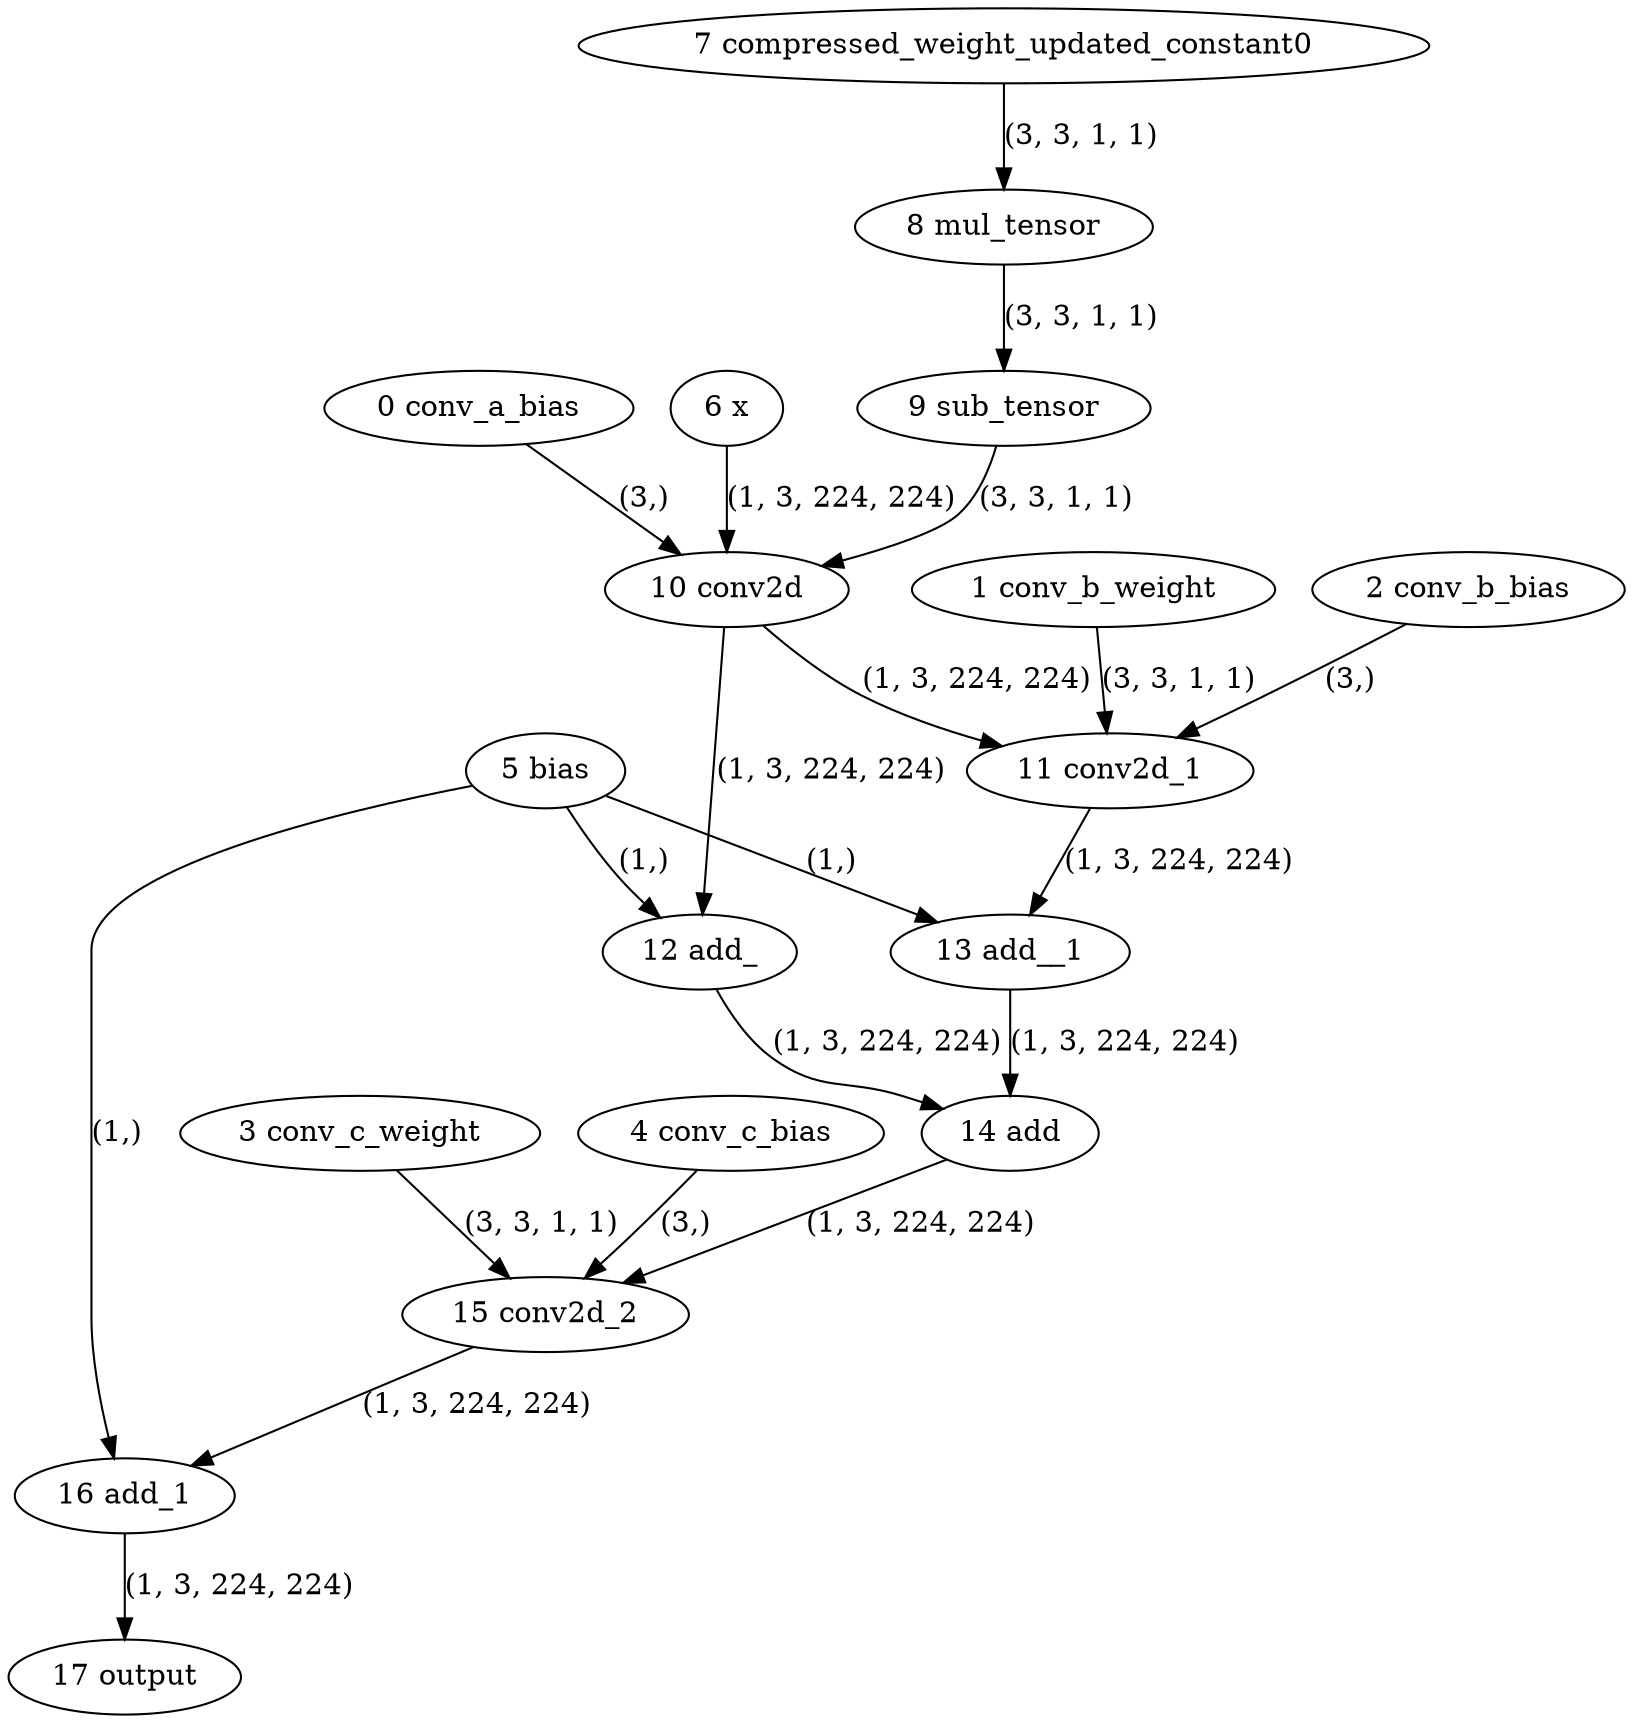 strict digraph  {
"0 conv_a_bias" [id=0, type=get_attr];
"1 conv_b_weight" [id=1, type=get_attr];
"2 conv_b_bias" [id=2, type=get_attr];
"3 conv_c_weight" [id=3, type=get_attr];
"4 conv_c_bias" [id=4, type=get_attr];
"5 bias" [id=5, type=get_attr];
"6 x" [id=6, type=input];
"7 compressed_weight_updated_constant0" [id=7, type=get_attr];
"8 mul_tensor" [id=8, type=mul];
"9 sub_tensor" [id=9, type=sub];
"10 conv2d" [id=10, type=conv2d];
"11 conv2d_1" [id=11, type=conv2d];
"12 add_" [id=12, type=add_];
"13 add__1" [id=13, type=add_];
"14 add" [id=14, type=add];
"15 conv2d_2" [id=15, type=conv2d];
"16 add_1" [id=16, type=add];
"17 output" [id=17, type=output];
"0 conv_a_bias" -> "10 conv2d"  [label="(3,)", style=solid];
"1 conv_b_weight" -> "11 conv2d_1"  [label="(3, 3, 1, 1)", style=solid];
"2 conv_b_bias" -> "11 conv2d_1"  [label="(3,)", style=solid];
"3 conv_c_weight" -> "15 conv2d_2"  [label="(3, 3, 1, 1)", style=solid];
"4 conv_c_bias" -> "15 conv2d_2"  [label="(3,)", style=solid];
"5 bias" -> "12 add_"  [label="(1,)", style=solid];
"5 bias" -> "13 add__1"  [label="(1,)", style=solid];
"5 bias" -> "16 add_1"  [label="(1,)", style=solid];
"6 x" -> "10 conv2d"  [label="(1, 3, 224, 224)", style=solid];
"7 compressed_weight_updated_constant0" -> "8 mul_tensor"  [label="(3, 3, 1, 1)", style=solid];
"8 mul_tensor" -> "9 sub_tensor"  [label="(3, 3, 1, 1)", style=solid];
"9 sub_tensor" -> "10 conv2d"  [label="(3, 3, 1, 1)", style=solid];
"10 conv2d" -> "11 conv2d_1"  [label="(1, 3, 224, 224)", style=solid];
"10 conv2d" -> "12 add_"  [label="(1, 3, 224, 224)", style=solid];
"11 conv2d_1" -> "13 add__1"  [label="(1, 3, 224, 224)", style=solid];
"12 add_" -> "14 add"  [label="(1, 3, 224, 224)", style=solid];
"13 add__1" -> "14 add"  [label="(1, 3, 224, 224)", style=solid];
"14 add" -> "15 conv2d_2"  [label="(1, 3, 224, 224)", style=solid];
"15 conv2d_2" -> "16 add_1"  [label="(1, 3, 224, 224)", style=solid];
"16 add_1" -> "17 output"  [label="(1, 3, 224, 224)", style=solid];
}
